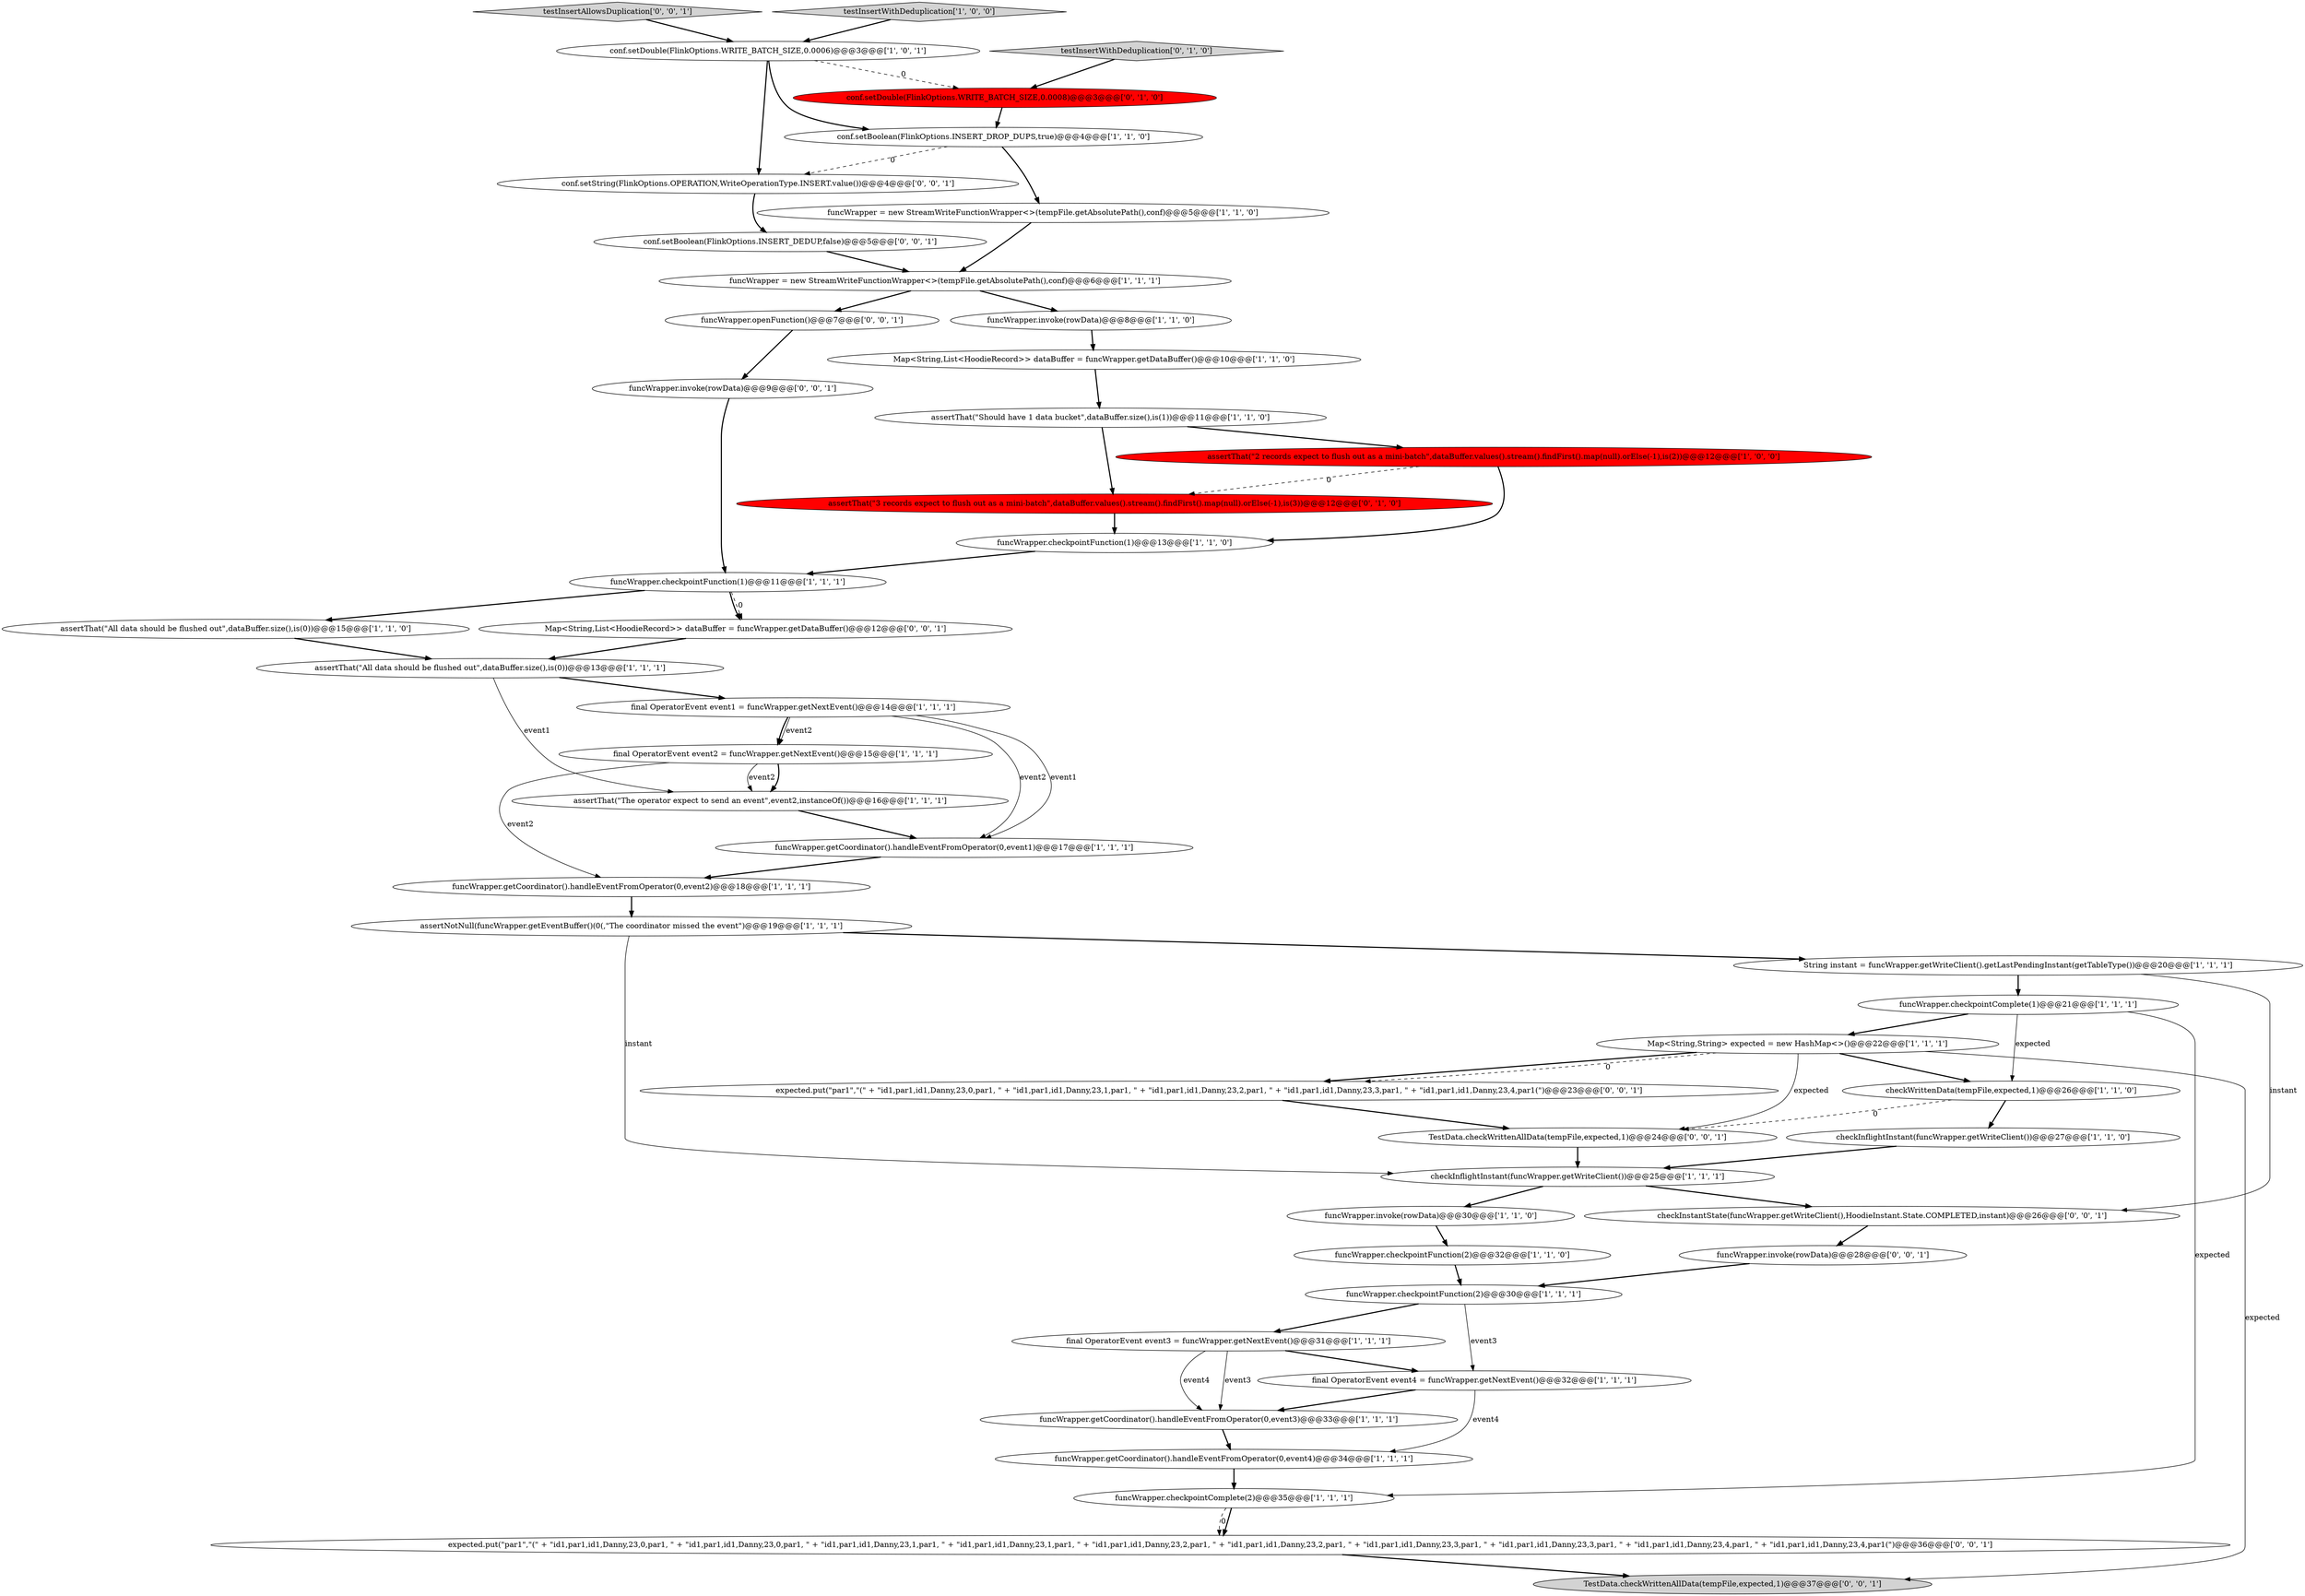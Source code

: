 digraph {
16 [style = filled, label = "funcWrapper.getCoordinator().handleEventFromOperator(0,event2)@@@18@@@['1', '1', '1']", fillcolor = white, shape = ellipse image = "AAA0AAABBB1BBB"];
45 [style = filled, label = "expected.put(\"par1\",\"(\" + \"id1,par1,id1,Danny,23,0,par1, \" + \"id1,par1,id1,Danny,23,1,par1, \" + \"id1,par1,id1,Danny,23,2,par1, \" + \"id1,par1,id1,Danny,23,3,par1, \" + \"id1,par1,id1,Danny,23,4,par1(\")@@@23@@@['0', '0', '1']", fillcolor = white, shape = ellipse image = "AAA0AAABBB3BBB"];
39 [style = filled, label = "testInsertAllowsDuplication['0', '0', '1']", fillcolor = lightgray, shape = diamond image = "AAA0AAABBB3BBB"];
22 [style = filled, label = "assertThat(\"The operator expect to send an event\",event2,instanceOf())@@@16@@@['1', '1', '1']", fillcolor = white, shape = ellipse image = "AAA0AAABBB1BBB"];
41 [style = filled, label = "TestData.checkWrittenAllData(tempFile,expected,1)@@@37@@@['0', '0', '1']", fillcolor = lightgray, shape = ellipse image = "AAA0AAABBB3BBB"];
6 [style = filled, label = "funcWrapper.getCoordinator().handleEventFromOperator(0,event1)@@@17@@@['1', '1', '1']", fillcolor = white, shape = ellipse image = "AAA0AAABBB1BBB"];
3 [style = filled, label = "testInsertWithDeduplication['1', '0', '0']", fillcolor = lightgray, shape = diamond image = "AAA0AAABBB1BBB"];
23 [style = filled, label = "Map<String,String> expected = new HashMap<>()@@@22@@@['1', '1', '1']", fillcolor = white, shape = ellipse image = "AAA0AAABBB1BBB"];
30 [style = filled, label = "final OperatorEvent event4 = funcWrapper.getNextEvent()@@@32@@@['1', '1', '1']", fillcolor = white, shape = ellipse image = "AAA0AAABBB1BBB"];
11 [style = filled, label = "conf.setDouble(FlinkOptions.WRITE_BATCH_SIZE,0.0006)@@@3@@@['1', '0', '1']", fillcolor = white, shape = ellipse image = "AAA0AAABBB1BBB"];
38 [style = filled, label = "conf.setBoolean(FlinkOptions.INSERT_DEDUP,false)@@@5@@@['0', '0', '1']", fillcolor = white, shape = ellipse image = "AAA0AAABBB3BBB"];
20 [style = filled, label = "assertNotNull(funcWrapper.getEventBuffer()(0(,\"The coordinator missed the event\")@@@19@@@['1', '1', '1']", fillcolor = white, shape = ellipse image = "AAA0AAABBB1BBB"];
9 [style = filled, label = "checkInflightInstant(funcWrapper.getWriteClient())@@@25@@@['1', '1', '1']", fillcolor = white, shape = ellipse image = "AAA0AAABBB1BBB"];
4 [style = filled, label = "Map<String,List<HoodieRecord>> dataBuffer = funcWrapper.getDataBuffer()@@@10@@@['1', '1', '0']", fillcolor = white, shape = ellipse image = "AAA0AAABBB1BBB"];
36 [style = filled, label = "conf.setString(FlinkOptions.OPERATION,WriteOperationType.INSERT.value())@@@4@@@['0', '0', '1']", fillcolor = white, shape = ellipse image = "AAA0AAABBB3BBB"];
5 [style = filled, label = "assertThat(\"All data should be flushed out\",dataBuffer.size(),is(0))@@@15@@@['1', '1', '0']", fillcolor = white, shape = ellipse image = "AAA0AAABBB1BBB"];
43 [style = filled, label = "funcWrapper.openFunction()@@@7@@@['0', '0', '1']", fillcolor = white, shape = ellipse image = "AAA0AAABBB3BBB"];
31 [style = filled, label = "conf.setBoolean(FlinkOptions.INSERT_DROP_DUPS,true)@@@4@@@['1', '1', '0']", fillcolor = white, shape = ellipse image = "AAA0AAABBB1BBB"];
46 [style = filled, label = "funcWrapper.invoke(rowData)@@@28@@@['0', '0', '1']", fillcolor = white, shape = ellipse image = "AAA0AAABBB3BBB"];
44 [style = filled, label = "funcWrapper.invoke(rowData)@@@9@@@['0', '0', '1']", fillcolor = white, shape = ellipse image = "AAA0AAABBB3BBB"];
18 [style = filled, label = "assertThat(\"All data should be flushed out\",dataBuffer.size(),is(0))@@@13@@@['1', '1', '1']", fillcolor = white, shape = ellipse image = "AAA0AAABBB1BBB"];
7 [style = filled, label = "funcWrapper.checkpointComplete(1)@@@21@@@['1', '1', '1']", fillcolor = white, shape = ellipse image = "AAA0AAABBB1BBB"];
0 [style = filled, label = "funcWrapper = new StreamWriteFunctionWrapper<>(tempFile.getAbsolutePath(),conf)@@@5@@@['1', '1', '0']", fillcolor = white, shape = ellipse image = "AAA0AAABBB1BBB"];
40 [style = filled, label = "TestData.checkWrittenAllData(tempFile,expected,1)@@@24@@@['0', '0', '1']", fillcolor = white, shape = ellipse image = "AAA0AAABBB3BBB"];
32 [style = filled, label = "String instant = funcWrapper.getWriteClient().getLastPendingInstant(getTableType())@@@20@@@['1', '1', '1']", fillcolor = white, shape = ellipse image = "AAA0AAABBB1BBB"];
37 [style = filled, label = "expected.put(\"par1\",\"(\" + \"id1,par1,id1,Danny,23,0,par1, \" + \"id1,par1,id1,Danny,23,0,par1, \" + \"id1,par1,id1,Danny,23,1,par1, \" + \"id1,par1,id1,Danny,23,1,par1, \" + \"id1,par1,id1,Danny,23,2,par1, \" + \"id1,par1,id1,Danny,23,2,par1, \" + \"id1,par1,id1,Danny,23,3,par1, \" + \"id1,par1,id1,Danny,23,3,par1, \" + \"id1,par1,id1,Danny,23,4,par1, \" + \"id1,par1,id1,Danny,23,4,par1(\")@@@36@@@['0', '0', '1']", fillcolor = white, shape = ellipse image = "AAA0AAABBB3BBB"];
1 [style = filled, label = "funcWrapper = new StreamWriteFunctionWrapper<>(tempFile.getAbsolutePath(),conf)@@@6@@@['1', '1', '1']", fillcolor = white, shape = ellipse image = "AAA0AAABBB1BBB"];
2 [style = filled, label = "funcWrapper.getCoordinator().handleEventFromOperator(0,event4)@@@34@@@['1', '1', '1']", fillcolor = white, shape = ellipse image = "AAA0AAABBB1BBB"];
42 [style = filled, label = "checkInstantState(funcWrapper.getWriteClient(),HoodieInstant.State.COMPLETED,instant)@@@26@@@['0', '0', '1']", fillcolor = white, shape = ellipse image = "AAA0AAABBB3BBB"];
10 [style = filled, label = "funcWrapper.invoke(rowData)@@@30@@@['1', '1', '0']", fillcolor = white, shape = ellipse image = "AAA0AAABBB1BBB"];
35 [style = filled, label = "conf.setDouble(FlinkOptions.WRITE_BATCH_SIZE,0.0008)@@@3@@@['0', '1', '0']", fillcolor = red, shape = ellipse image = "AAA1AAABBB2BBB"];
17 [style = filled, label = "checkWrittenData(tempFile,expected,1)@@@26@@@['1', '1', '0']", fillcolor = white, shape = ellipse image = "AAA0AAABBB1BBB"];
13 [style = filled, label = "funcWrapper.getCoordinator().handleEventFromOperator(0,event3)@@@33@@@['1', '1', '1']", fillcolor = white, shape = ellipse image = "AAA0AAABBB1BBB"];
19 [style = filled, label = "assertThat(\"Should have 1 data bucket\",dataBuffer.size(),is(1))@@@11@@@['1', '1', '0']", fillcolor = white, shape = ellipse image = "AAA0AAABBB1BBB"];
24 [style = filled, label = "final OperatorEvent event3 = funcWrapper.getNextEvent()@@@31@@@['1', '1', '1']", fillcolor = white, shape = ellipse image = "AAA0AAABBB1BBB"];
27 [style = filled, label = "funcWrapper.checkpointComplete(2)@@@35@@@['1', '1', '1']", fillcolor = white, shape = ellipse image = "AAA0AAABBB1BBB"];
28 [style = filled, label = "funcWrapper.checkpointFunction(2)@@@30@@@['1', '1', '1']", fillcolor = white, shape = ellipse image = "AAA0AAABBB1BBB"];
33 [style = filled, label = "assertThat(\"3 records expect to flush out as a mini-batch\",dataBuffer.values().stream().findFirst().map(null).orElse(-1),is(3))@@@12@@@['0', '1', '0']", fillcolor = red, shape = ellipse image = "AAA1AAABBB2BBB"];
26 [style = filled, label = "assertThat(\"2 records expect to flush out as a mini-batch\",dataBuffer.values().stream().findFirst().map(null).orElse(-1),is(2))@@@12@@@['1', '0', '0']", fillcolor = red, shape = ellipse image = "AAA1AAABBB1BBB"];
15 [style = filled, label = "checkInflightInstant(funcWrapper.getWriteClient())@@@27@@@['1', '1', '0']", fillcolor = white, shape = ellipse image = "AAA0AAABBB1BBB"];
47 [style = filled, label = "Map<String,List<HoodieRecord>> dataBuffer = funcWrapper.getDataBuffer()@@@12@@@['0', '0', '1']", fillcolor = white, shape = ellipse image = "AAA0AAABBB3BBB"];
14 [style = filled, label = "funcWrapper.invoke(rowData)@@@8@@@['1', '1', '0']", fillcolor = white, shape = ellipse image = "AAA0AAABBB1BBB"];
12 [style = filled, label = "funcWrapper.checkpointFunction(2)@@@32@@@['1', '1', '0']", fillcolor = white, shape = ellipse image = "AAA0AAABBB1BBB"];
29 [style = filled, label = "funcWrapper.checkpointFunction(1)@@@11@@@['1', '1', '1']", fillcolor = white, shape = ellipse image = "AAA0AAABBB1BBB"];
21 [style = filled, label = "final OperatorEvent event1 = funcWrapper.getNextEvent()@@@14@@@['1', '1', '1']", fillcolor = white, shape = ellipse image = "AAA0AAABBB1BBB"];
34 [style = filled, label = "testInsertWithDeduplication['0', '1', '0']", fillcolor = lightgray, shape = diamond image = "AAA0AAABBB2BBB"];
25 [style = filled, label = "funcWrapper.checkpointFunction(1)@@@13@@@['1', '1', '0']", fillcolor = white, shape = ellipse image = "AAA0AAABBB1BBB"];
8 [style = filled, label = "final OperatorEvent event2 = funcWrapper.getNextEvent()@@@15@@@['1', '1', '1']", fillcolor = white, shape = ellipse image = "AAA0AAABBB1BBB"];
19->33 [style = bold, label=""];
35->31 [style = bold, label=""];
21->6 [style = solid, label="event2"];
29->5 [style = bold, label=""];
30->13 [style = bold, label=""];
24->13 [style = solid, label="event4"];
12->28 [style = bold, label=""];
9->42 [style = bold, label=""];
42->46 [style = bold, label=""];
30->2 [style = solid, label="event4"];
23->45 [style = bold, label=""];
46->28 [style = bold, label=""];
47->18 [style = bold, label=""];
20->9 [style = solid, label="instant"];
24->13 [style = solid, label="event3"];
44->29 [style = bold, label=""];
31->0 [style = bold, label=""];
1->43 [style = bold, label=""];
37->41 [style = bold, label=""];
26->25 [style = bold, label=""];
21->8 [style = solid, label="event2"];
4->19 [style = bold, label=""];
28->30 [style = solid, label="event3"];
21->8 [style = bold, label=""];
3->11 [style = bold, label=""];
23->45 [style = dashed, label="0"];
20->32 [style = bold, label=""];
26->33 [style = dashed, label="0"];
40->9 [style = bold, label=""];
32->7 [style = bold, label=""];
5->18 [style = bold, label=""];
25->29 [style = bold, label=""];
9->10 [style = bold, label=""];
21->6 [style = solid, label="event1"];
39->11 [style = bold, label=""];
11->36 [style = bold, label=""];
38->1 [style = bold, label=""];
8->22 [style = bold, label=""];
24->30 [style = bold, label=""];
27->37 [style = dashed, label="0"];
23->40 [style = solid, label="expected"];
11->31 [style = bold, label=""];
27->37 [style = bold, label=""];
29->47 [style = dashed, label="0"];
7->27 [style = solid, label="expected"];
31->36 [style = dashed, label="0"];
33->25 [style = bold, label=""];
32->42 [style = solid, label="instant"];
6->16 [style = bold, label=""];
15->9 [style = bold, label=""];
0->1 [style = bold, label=""];
19->26 [style = bold, label=""];
10->12 [style = bold, label=""];
7->23 [style = bold, label=""];
17->40 [style = dashed, label="0"];
17->15 [style = bold, label=""];
13->2 [style = bold, label=""];
8->16 [style = solid, label="event2"];
28->24 [style = bold, label=""];
2->27 [style = bold, label=""];
23->17 [style = bold, label=""];
1->14 [style = bold, label=""];
23->41 [style = solid, label="expected"];
34->35 [style = bold, label=""];
18->21 [style = bold, label=""];
36->38 [style = bold, label=""];
18->22 [style = solid, label="event1"];
16->20 [style = bold, label=""];
43->44 [style = bold, label=""];
7->17 [style = solid, label="expected"];
8->22 [style = solid, label="event2"];
11->35 [style = dashed, label="0"];
45->40 [style = bold, label=""];
22->6 [style = bold, label=""];
14->4 [style = bold, label=""];
29->47 [style = bold, label=""];
}
